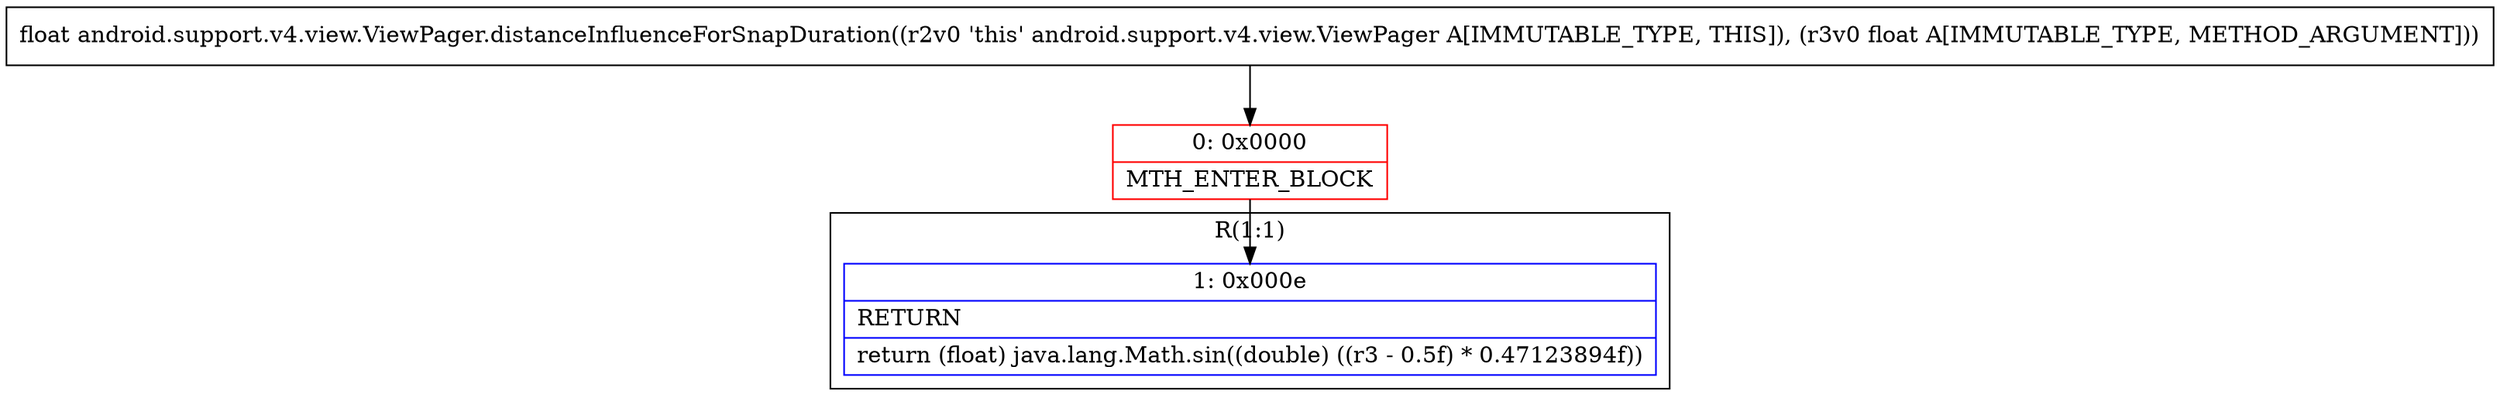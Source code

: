 digraph "CFG forandroid.support.v4.view.ViewPager.distanceInfluenceForSnapDuration(F)F" {
subgraph cluster_Region_1663307348 {
label = "R(1:1)";
node [shape=record,color=blue];
Node_1 [shape=record,label="{1\:\ 0x000e|RETURN\l|return (float) java.lang.Math.sin((double) ((r3 \- 0.5f) * 0.47123894f))\l}"];
}
Node_0 [shape=record,color=red,label="{0\:\ 0x0000|MTH_ENTER_BLOCK\l}"];
MethodNode[shape=record,label="{float android.support.v4.view.ViewPager.distanceInfluenceForSnapDuration((r2v0 'this' android.support.v4.view.ViewPager A[IMMUTABLE_TYPE, THIS]), (r3v0 float A[IMMUTABLE_TYPE, METHOD_ARGUMENT])) }"];
MethodNode -> Node_0;
Node_0 -> Node_1;
}

